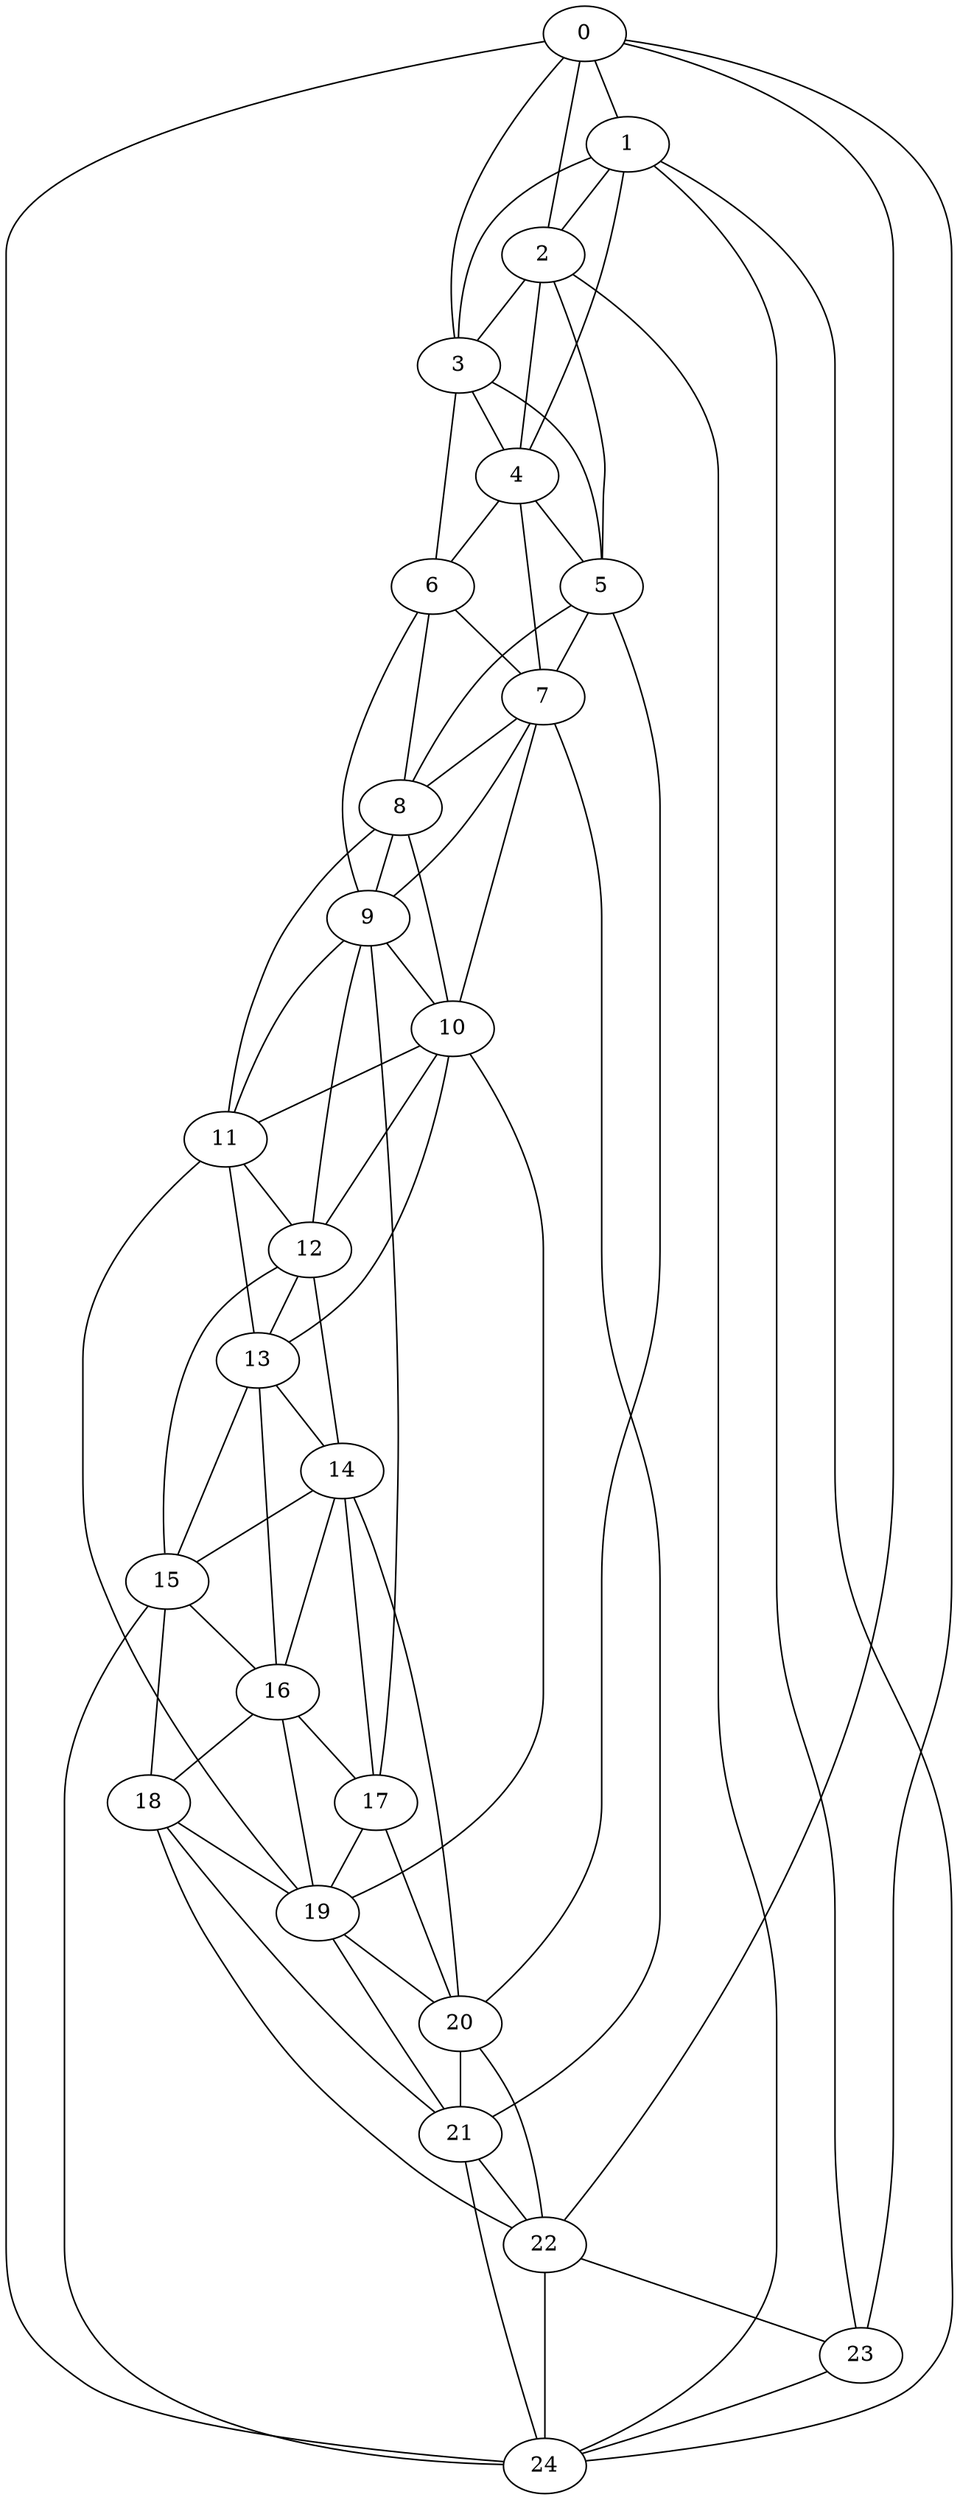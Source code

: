 strict graph "watts_strogatz_graph(25,6,0.1)" {
0;
1;
2;
3;
4;
5;
6;
7;
8;
9;
10;
11;
12;
13;
14;
15;
16;
17;
18;
19;
20;
21;
22;
23;
24;
0 -- 1  [is_available=True, prob="0.799872003896"];
0 -- 2  [is_available=True, prob="1.0"];
0 -- 3  [is_available=True, prob="1.0"];
0 -- 22  [is_available=True, prob="1.0"];
0 -- 23  [is_available=True, prob="1.0"];
0 -- 24  [is_available=True, prob="0.211016099536"];
1 -- 2  [is_available=True, prob="0.690020139701"];
1 -- 3  [is_available=True, prob="0.202676455149"];
1 -- 4  [is_available=True, prob="1.0"];
1 -- 23  [is_available=True, prob="0.665915144494"];
1 -- 24  [is_available=True, prob="0.341592015454"];
2 -- 3  [is_available=True, prob="1.0"];
2 -- 4  [is_available=True, prob="1.0"];
2 -- 5  [is_available=True, prob="1.0"];
2 -- 24  [is_available=True, prob="1.0"];
3 -- 4  [is_available=True, prob="0.480303698929"];
3 -- 5  [is_available=True, prob="0.780985415076"];
3 -- 6  [is_available=True, prob="0.173861638511"];
4 -- 5  [is_available=True, prob="1.0"];
4 -- 6  [is_available=True, prob="0.784523530442"];
4 -- 7  [is_available=True, prob="0.142554058512"];
5 -- 7  [is_available=True, prob="0.487466898372"];
5 -- 8  [is_available=True, prob="0.456951094184"];
5 -- 20  [is_available=True, prob="1.0"];
6 -- 7  [is_available=True, prob="0.851097207173"];
6 -- 8  [is_available=True, prob="1.0"];
6 -- 9  [is_available=True, prob="0.50858650253"];
7 -- 8  [is_available=True, prob="0.0809646976996"];
7 -- 9  [is_available=True, prob="0.977186627019"];
7 -- 10  [is_available=True, prob="0.760542584477"];
7 -- 21  [is_available=True, prob="0.212461167488"];
8 -- 9  [is_available=True, prob="1.0"];
8 -- 10  [is_available=True, prob="0.826159614468"];
8 -- 11  [is_available=True, prob="0.00911751091706"];
9 -- 10  [is_available=True, prob="0.429347269793"];
9 -- 11  [is_available=True, prob="0.307434856276"];
9 -- 12  [is_available=True, prob="0.372498297666"];
9 -- 17  [is_available=True, prob="0.450325441485"];
10 -- 11  [is_available=True, prob="0.264928993192"];
10 -- 12  [is_available=True, prob="0.538534535625"];
10 -- 13  [is_available=True, prob="0.859065368332"];
10 -- 19  [is_available=True, prob="0.857414514242"];
11 -- 12  [is_available=True, prob="0.39409647046"];
11 -- 13  [is_available=True, prob="0.126962397352"];
11 -- 19  [is_available=True, prob="0.0162993511386"];
12 -- 13  [is_available=True, prob="0.512975730573"];
12 -- 14  [is_available=True, prob="0.988924786295"];
12 -- 15  [is_available=True, prob="1.0"];
13 -- 14  [is_available=True, prob="0.126388810104"];
13 -- 15  [is_available=True, prob="0.776570709566"];
13 -- 16  [is_available=True, prob="1.0"];
14 -- 15  [is_available=True, prob="0.154240629133"];
14 -- 16  [is_available=True, prob="0.681633064258"];
14 -- 17  [is_available=True, prob="0.966901325708"];
14 -- 20  [is_available=True, prob="0.66710175804"];
15 -- 16  [is_available=True, prob="0.197898020944"];
15 -- 18  [is_available=True, prob="1.0"];
15 -- 24  [is_available=True, prob="1.0"];
16 -- 17  [is_available=True, prob="0.0815589897032"];
16 -- 18  [is_available=True, prob="0.856608804772"];
16 -- 19  [is_available=True, prob="1.0"];
17 -- 19  [is_available=True, prob="1.0"];
17 -- 20  [is_available=True, prob="0.884283813527"];
18 -- 19  [is_available=True, prob="0.527908614475"];
18 -- 21  [is_available=True, prob="1.0"];
18 -- 22  [is_available=True, prob="0.634995470679"];
19 -- 20  [is_available=True, prob="0.909331567928"];
19 -- 21  [is_available=True, prob="0.00713105756523"];
20 -- 21  [is_available=True, prob="0.872820057315"];
20 -- 22  [is_available=True, prob="0.788099431558"];
21 -- 22  [is_available=True, prob="1.0"];
21 -- 24  [is_available=True, prob="0.179335111781"];
22 -- 23  [is_available=True, prob="0.47565505795"];
22 -- 24  [is_available=True, prob="0.110668612218"];
23 -- 24  [is_available=True, prob="1.0"];
}
